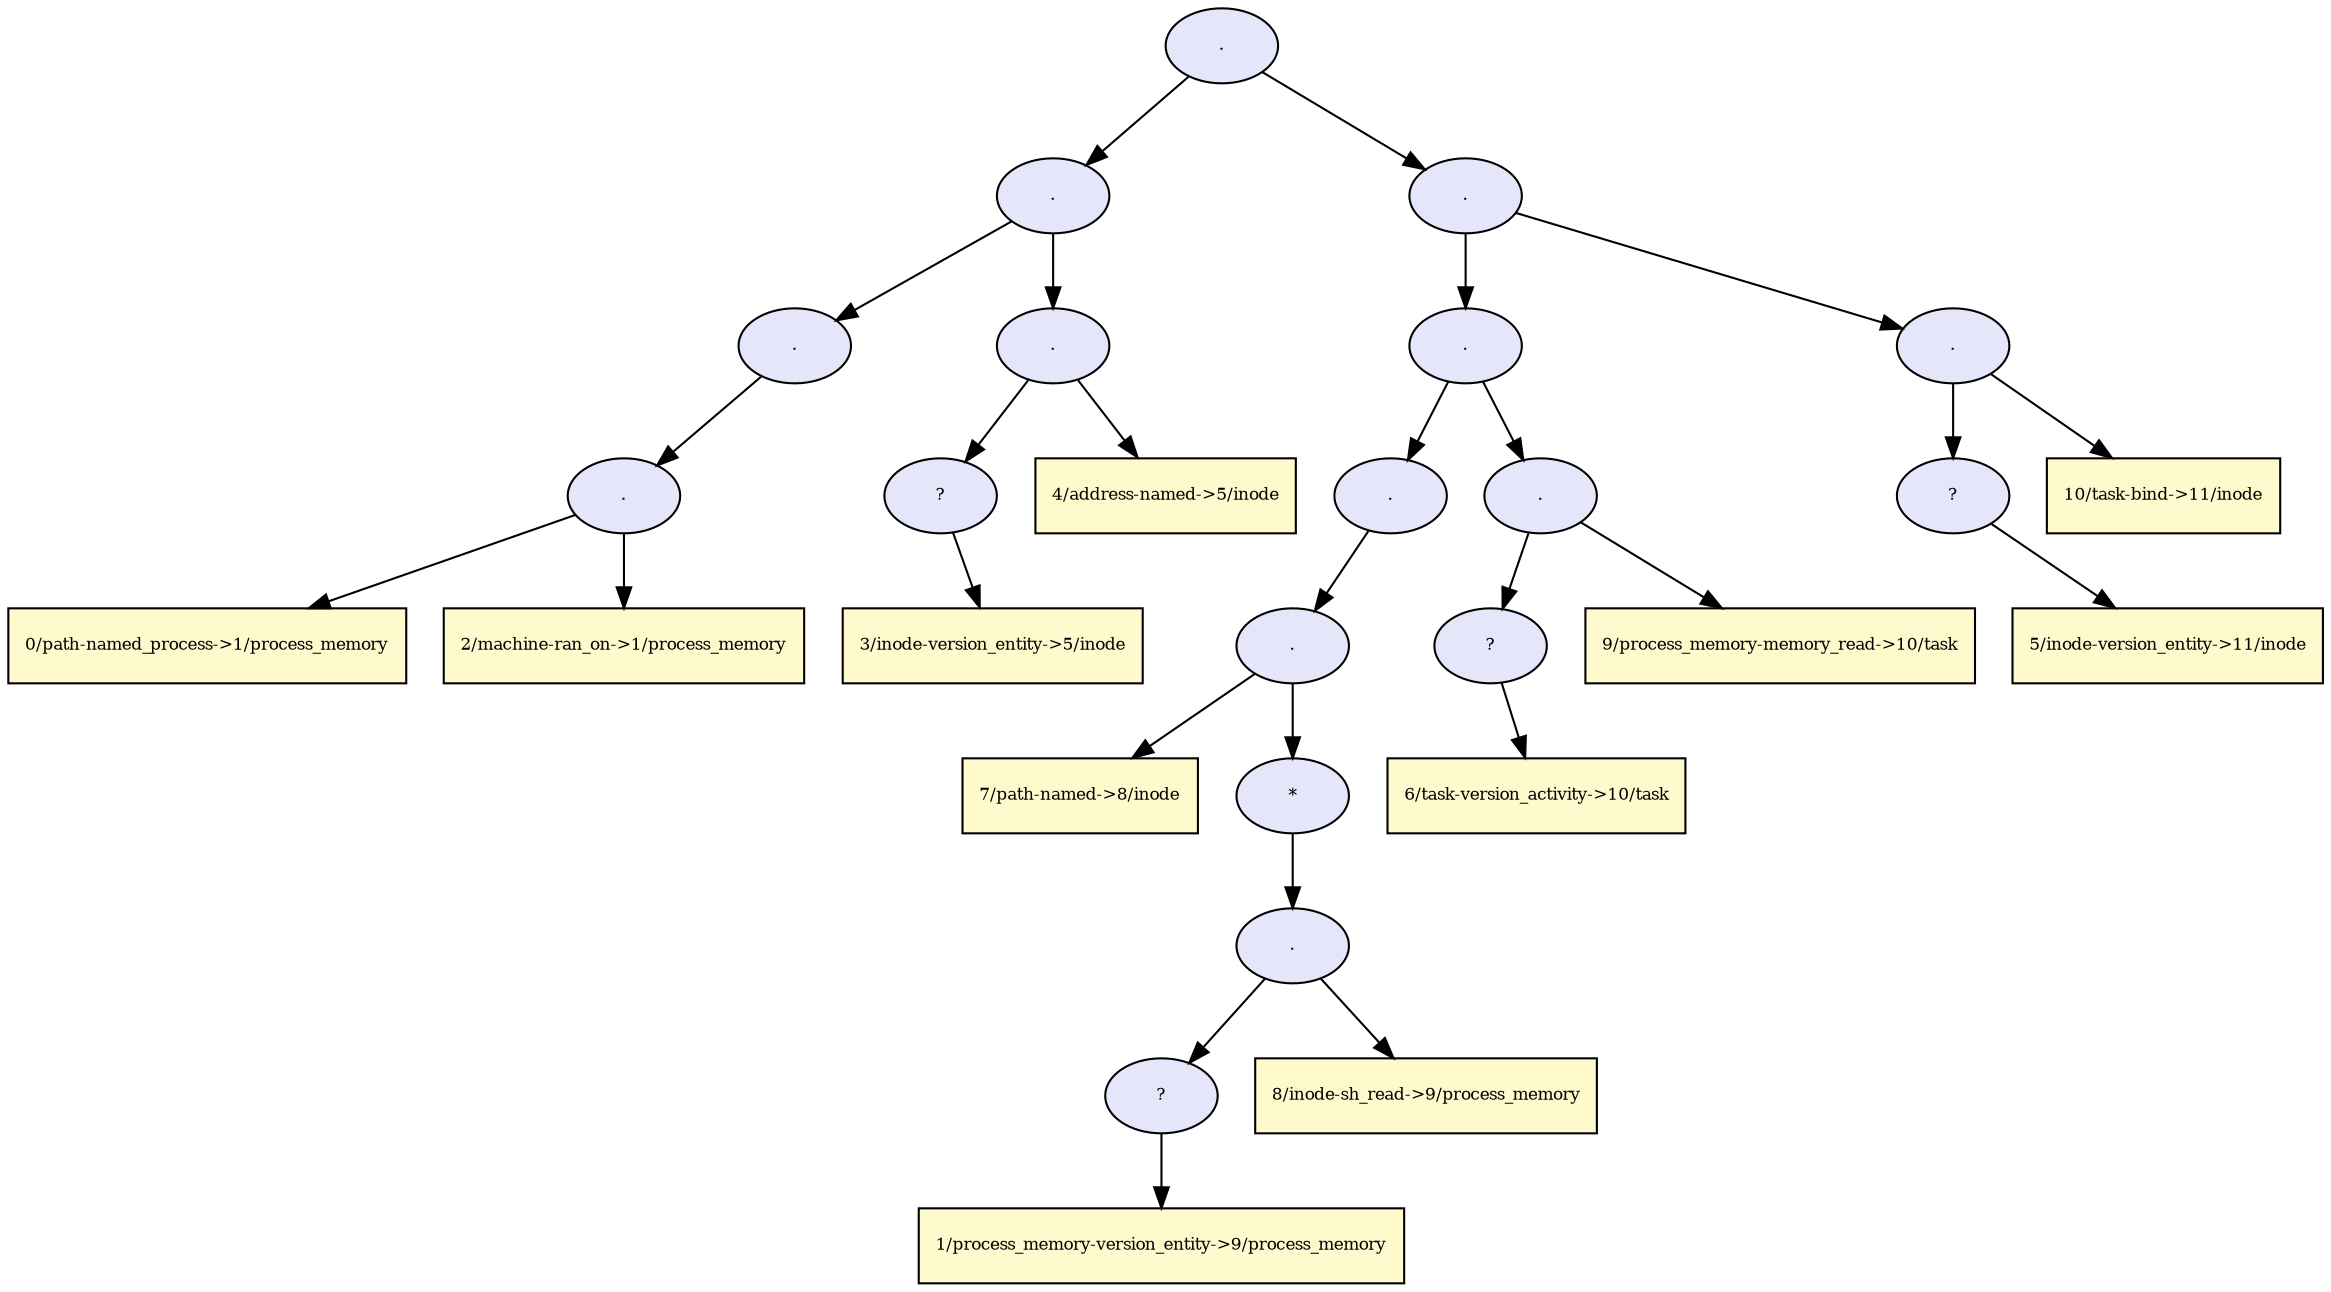 digraph RGL__DirectedAdjacencyGraph {27[fontsize = 8,label = ".",shape = ellipse, fillcolor="#e6e6fa", style = filled]

27 -> 8[fontsize = 8, color="#000000"]

8[fontsize = 8,label = ".",shape = ellipse, fillcolor="#e6e6fa", style = filled]

8 -> 3[fontsize = 8, color="#000000"]

3[fontsize = 8,label = ".",shape = ellipse, fillcolor="#e6e6fa", style = filled]

3 -> 2[fontsize = 8, color="#000000"]

2[fontsize = 8,label = ".",shape = ellipse, fillcolor="#e6e6fa", style = filled]

2 -> 0[fontsize = 8, color="#000000"]

0[fontsize = 8,label = "0/path-named_process->1/process_memory",shape = rectangle, fillcolor="#fffacd", style = filled]

2 -> 1[fontsize = 8, color="#000000"]

1[fontsize = 8,label = "2/machine-ran_on->1/process_memory",shape = rectangle, fillcolor="#fffacd", style = filled]

8 -> 7[fontsize = 8, color="#000000"]

7[fontsize = 8,label = ".",shape = ellipse, fillcolor="#e6e6fa", style = filled]

7 -> 5[fontsize = 8, color="#000000"]

5[fontsize = 8,label = "?",shape = ellipse, fillcolor="#e6e6fa", style = filled]

5 -> 4[fontsize = 8, color="#000000"]

4[fontsize = 8,label = "3/inode-version_entity->5/inode",shape = rectangle, fillcolor="#fffacd", style = filled]

7 -> 6[fontsize = 8, color="#000000"]

6[fontsize = 8,label = "4/address-named->5/inode",shape = rectangle, fillcolor="#fffacd", style = filled]

27 -> 26[fontsize = 8, color="#000000"]

26[fontsize = 8,label = ".",shape = ellipse, fillcolor="#e6e6fa", style = filled]

26 -> 21[fontsize = 8, color="#000000"]

21[fontsize = 8,label = ".",shape = ellipse, fillcolor="#e6e6fa", style = filled]

21 -> 16[fontsize = 8, color="#000000"]

16[fontsize = 8,label = ".",shape = ellipse, fillcolor="#e6e6fa", style = filled]

16 -> 15[fontsize = 8, color="#000000"]

15[fontsize = 8,label = ".",shape = ellipse, fillcolor="#e6e6fa", style = filled]

15 -> 9[fontsize = 8, color="#000000"]

9[fontsize = 8,label = "7/path-named->8/inode",shape = rectangle, fillcolor="#fffacd", style = filled]

15 -> 14[fontsize = 8, color="#000000"]

14[fontsize = 8,label = "*",shape = ellipse, fillcolor="#e6e6fa", style = filled]

14 -> 13[fontsize = 8, color="#000000"]

13[fontsize = 8,label = ".",shape = ellipse, fillcolor="#e6e6fa", style = filled]

13 -> 11[fontsize = 8, color="#000000"]

11[fontsize = 8,label = "?",shape = ellipse, fillcolor="#e6e6fa", style = filled]

11 -> 10[fontsize = 8, color="#000000"]

10[fontsize = 8,label = "1/process_memory-version_entity->9/process_memory",shape = rectangle, fillcolor="#fffacd", style = filled]

13 -> 12[fontsize = 8, color="#000000"]

12[fontsize = 8,label = "8/inode-sh_read->9/process_memory",shape = rectangle, fillcolor="#fffacd", style = filled]

21 -> 20[fontsize = 8, color="#000000"]

20[fontsize = 8,label = ".",shape = ellipse, fillcolor="#e6e6fa", style = filled]

20 -> 18[fontsize = 8, color="#000000"]

18[fontsize = 8,label = "?",shape = ellipse, fillcolor="#e6e6fa", style = filled]

18 -> 17[fontsize = 8, color="#000000"]

17[fontsize = 8,label = "6/task-version_activity->10/task",shape = rectangle, fillcolor="#fffacd", style = filled]

20 -> 19[fontsize = 8, color="#000000"]

19[fontsize = 8,label = "9/process_memory-memory_read->10/task",shape = rectangle, fillcolor="#fffacd", style = filled]

26 -> 25[fontsize = 8, color="#000000"]

25[fontsize = 8,label = ".",shape = ellipse, fillcolor="#e6e6fa", style = filled]

25 -> 23[fontsize = 8, color="#000000"]

23[fontsize = 8,label = "?",shape = ellipse, fillcolor="#e6e6fa", style = filled]

23 -> 22[fontsize = 8, color="#000000"]

22[fontsize = 8,label = "5/inode-version_entity->11/inode",shape = rectangle, fillcolor="#fffacd", style = filled]

25 -> 24[fontsize = 8, color="#000000"]

24[fontsize = 8,label = "10/task-bind->11/inode",shape = rectangle, fillcolor="#fffacd", style = filled]

}